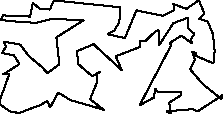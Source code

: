 unitsize(0.001cm);
// 25463.1
draw((3477,949)--(3393,782));
draw((3393,782)--(3613,523));
draw((3613,523)--(3941,258));
draw((3941,258)--(3972,329));
draw((3972,329)--(3527,41));
draw((3527,41)--(3431,78));
draw((3431,78)--(2977,39));
draw((2977,39)--(3048,1));
draw((3048,1)--(3035,152));
draw((3035,152)--(3019,189));
draw((3019,189)--(3232,324));
draw((3232,324)--(3230,380));
draw((3230,380)--(2823,376));
draw((2823,376)--(2779,435));
draw((2779,435)--(2753,283));
draw((2753,283)--(2502,146));
draw((2502,146)--(3061,1211));
draw((3061,1211)--(3029,1242));
draw((3029,1242)--(3239,1376));
draw((3239,1376)--(3423,1241));
draw((3423,1241)--(3404,1307));
draw((3404,1307)--(3468,1404));
draw((3468,1404)--(3364,1498));
draw((3364,1498)--(3359,1693));
draw((3359,1693)--(3098,1594));
draw((3098,1594)--(2849,1214));
draw((2849,1214)--(2835,1472));
draw((2835,1472)--(2790,1457));
draw((2790,1457)--(2643,1320));
draw((2643,1320)--(2609,1286));
draw((2609,1286)--(2502,1274));
draw((2502,1274)--(2503,1172));
draw((2503,1172)--(2081,1011));
draw((2081,1011)--(2186,766));
draw((2186,766)--(1689,1223));
draw((1689,1223)--(1398,1100));
draw((1398,1100)--(1419,872));
draw((1419,872)--(1668,658));
draw((1668,658)--(1806,733));
draw((1806,733)--(1741,712));
draw((1741,712)--(1754,559));
draw((1754,559)--(1628,253));
draw((1628,253)--(1878,59));
draw((1878,59)--(1782,93));
draw((1782,93)--(1280,237));
draw((1280,237)--(1067,371));
draw((1067,371)--(923,108));
draw((923,108)--(876,220));
draw((876,220)--(741,146));
draw((741,146)--(640,110));
draw((640,110)--(374,9));
draw((374,9)--(217,38));
draw((217,38)--(48,154));
draw((48,154)--(48,267));
draw((48,267)--(201,693));
draw((201,693)--(96,691));
draw((96,691)--(382,872));
draw((382,872)--(285,1029));
draw((285,1029)--(78,1066));
draw((78,1066)--(144,1185));
draw((144,1185)--(106,1267));
draw((106,1267)--(397,1217));
draw((397,1217)--(538,1023));
draw((538,1023)--(765,833));
draw((765,833)--(878,715));
draw((878,715)--(1086,868));
draw((1086,868)--(1034,1344));
draw((1034,1344)--(1513,1646));
draw((1513,1646)--(958,1670));
draw((958,1670)--(678,1599));
draw((678,1599)--(198,1632));
draw((198,1632)--(53,1657));
draw((53,1657)--(91,1732));
draw((91,1732)--(571,1711));
draw((571,1711)--(618,1953));
draw((618,1953)--(739,1850));
draw((739,1850)--(920,1835));
draw((920,1835)--(989,1997));
draw((989,1997)--(2164,1874));
draw((2164,1874)--(2143,1611));
draw((2143,1611)--(2053,1461));
draw((2053,1461)--(1937,1400));
draw((1937,1400)--(2243,1332));
draw((2243,1332)--(2445,1820));
draw((2445,1820)--(2916,1724));
draw((2916,1724)--(3105,1823));
draw((3105,1823)--(3104,1931));
draw((3104,1931)--(3083,1938));
draw((3083,1938)--(3326,1846));
draw((3326,1846)--(3548,1999));
draw((3548,1999)--(3646,1758));
draw((3646,1758)--(3551,1673));
draw((3551,1673)--(3702,1624));
draw((3702,1624)--(3796,1401));
draw((3796,1401)--(3825,1101));
draw((3825,1101)--(3803,886));
draw((3803,886)--(3479,1023));
draw((3479,1023)--(3502,1067));
draw((3502,1067)--(3430,1088));
draw((3430,1088)--(3477,949));
